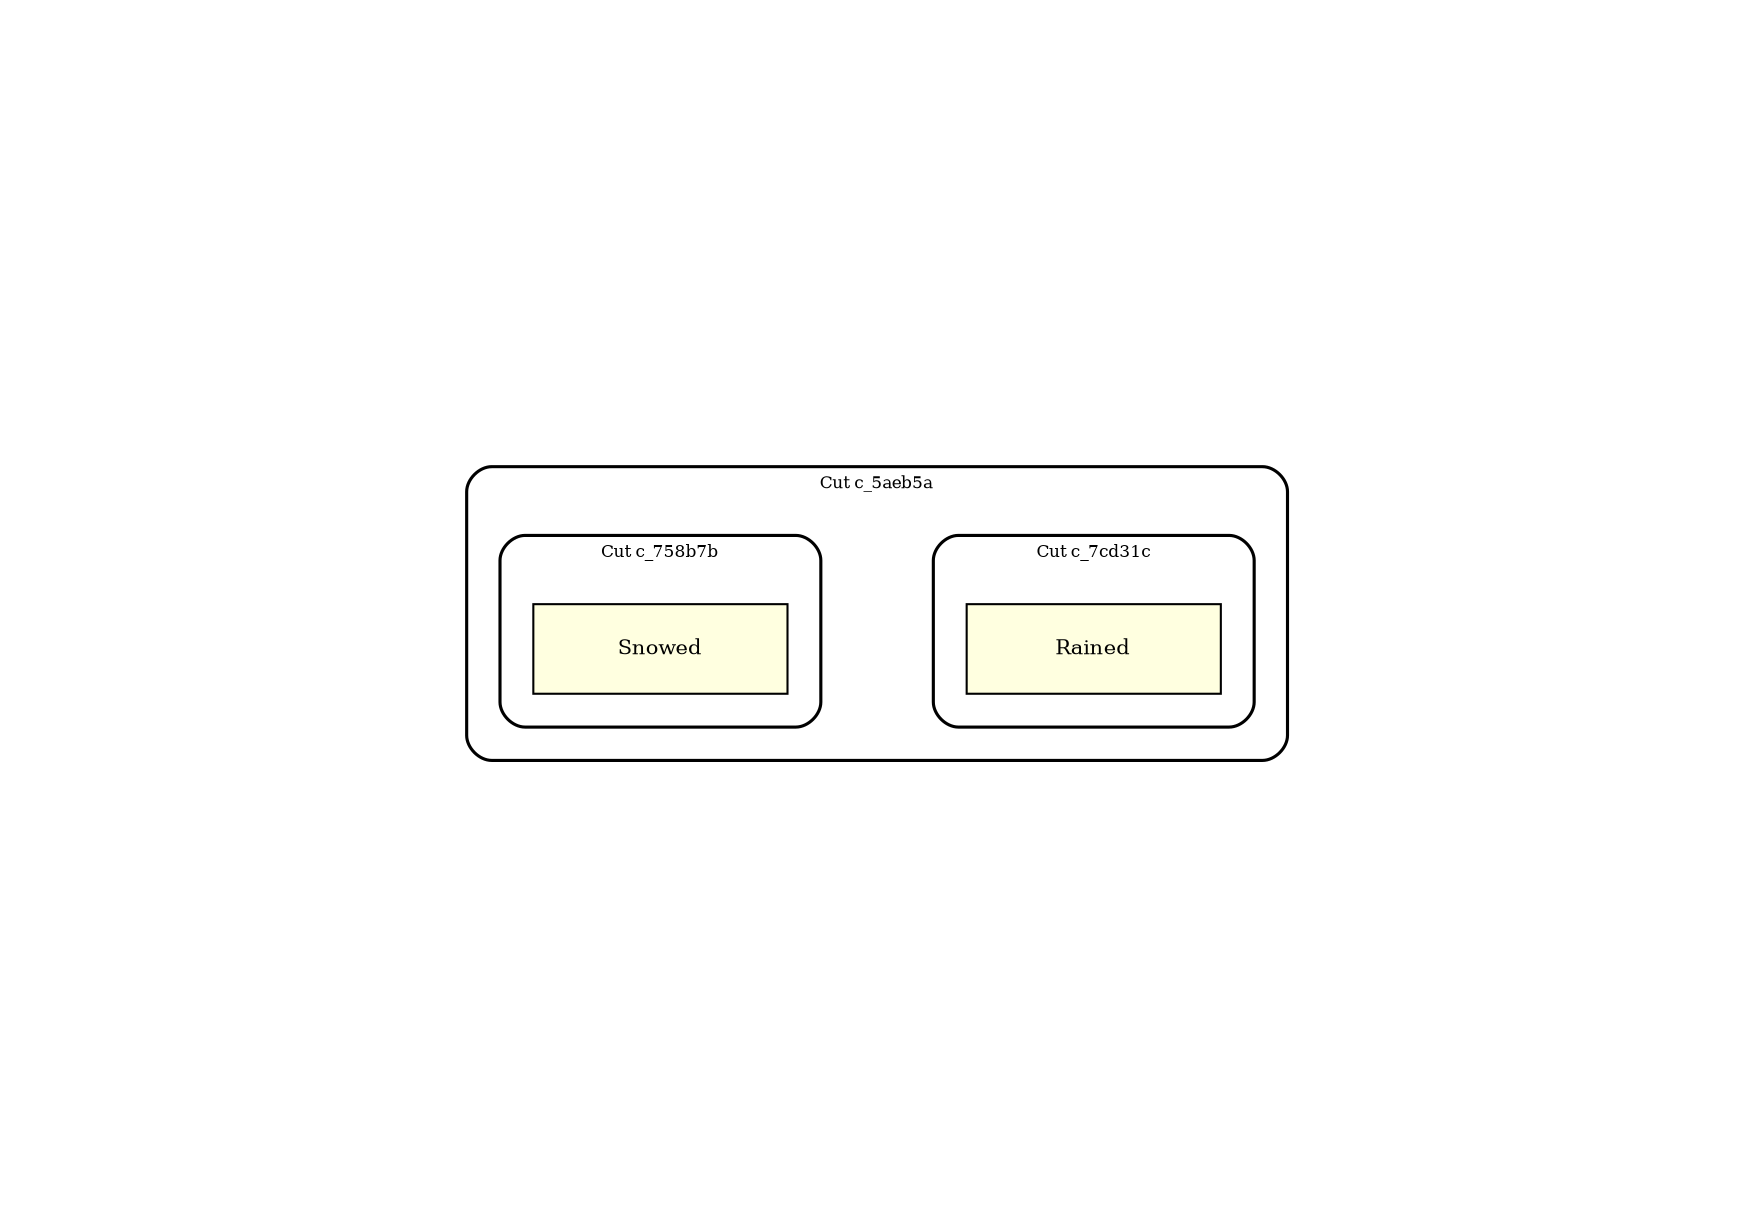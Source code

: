 graph EG {
    // ENHANCED: Dau convention layout with proper spacing
    graph [clusterrank=local, compound=true, newrank=true, rankdir=TB,
           overlap=false, splines=true, concentrate=false];
    
    // Enhanced spacing for Dau visual conventions
    node [shape=circle, width=0.4, height=0.4, fixedsize=true,
          fontsize=10, margin=0.2];
    edge [arrowhead=none, len=3.5, minlen=2.5, weight=1.0];
    
    // Spacing parameters for visual clarity (compact defaults)
    nodesep=1.2;        // Compact node separation
    ranksep=1.0;        // Compact rank separation
    margin=1.5;         // Keep graph margin modest
    pad="1.5,1.5";      // Keep padding modest
    sep="+8";           // Compact minimum separation

  
  // Default node styling with proper sizing
  node [shape=circle, style=filled, fillcolor=lightblue, fontsize=10];
  edge [fontsize=9, labeldistance=1.5, labelangle=0];

  subgraph cluster_c_5aeb5ad8 {
    label="Cut c_5aeb5a";
    style=rounded;
    color=black;
    penwidth=1.5;
    margin=16.00;  // Padding around cut contents
    labelloc=top;
    fontsize=8;
    // Leverage Graphviz hierarchical layout
    clusterrank=local;  // Layout this cluster separately

    subgraph cluster_c_7cd31c62 {
      label="Cut c_7cd31c";
      style=rounded;
      color=black;
      penwidth=1.5;
      margin=16.00;  // Padding around cut contents
      labelloc=top;
      fontsize=8;
      // Leverage Graphviz hierarchical layout
      clusterrank=local;  // Layout this cluster separately

      e_ced01362 [label="Rained", shape=box, fillcolor=lightyellow, width=1.70, height=0.60, fixedsize=true];
    }

    subgraph cluster_c_758b7b0f {
      label="Cut c_758b7b";
      style=rounded;
      color=black;
      penwidth=1.5;
      margin=16.00;  // Padding around cut contents
      labelloc=top;
      fontsize=8;
      // Leverage Graphviz hierarchical layout
      clusterrank=local;  // Layout this cluster separately

      e_1b769c71 [label="Snowed", shape=box, fillcolor=lightyellow, width=1.70, height=0.60, fixedsize=true];
    }

  }


}